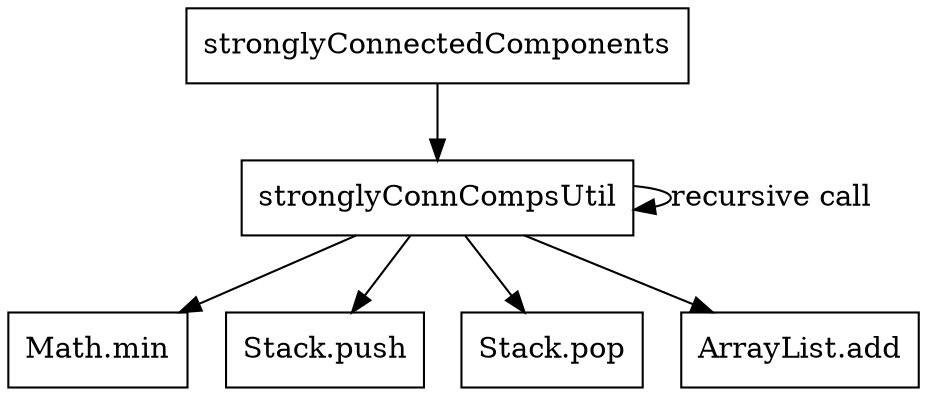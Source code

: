 digraph TarjansAlgorithmCallGraph {
  node [shape=box];
  
  // Main method
  stronglyConnectedComponents [label="stronglyConnectedComponents"];
  
  // Utility method
  stronglyConnCompsUtil [label="stronglyConnCompsUtil"];
  
  // Math method
  mathMin [label="Math.min"];
  
  // Stack methods
  stackPush [label="Stack.push"];
  stackPop [label="Stack.pop"];
  
  // ArrayList method
  arrayListAdd [label="ArrayList.add"];
  
  // Connections
  stronglyConnectedComponents -> stronglyConnCompsUtil;
  stronglyConnCompsUtil -> stronglyConnCompsUtil [label="recursive call"];
  stronglyConnCompsUtil -> mathMin;
  stronglyConnCompsUtil -> stackPush;
  stronglyConnCompsUtil -> stackPop;
  stronglyConnCompsUtil -> arrayListAdd;
}
